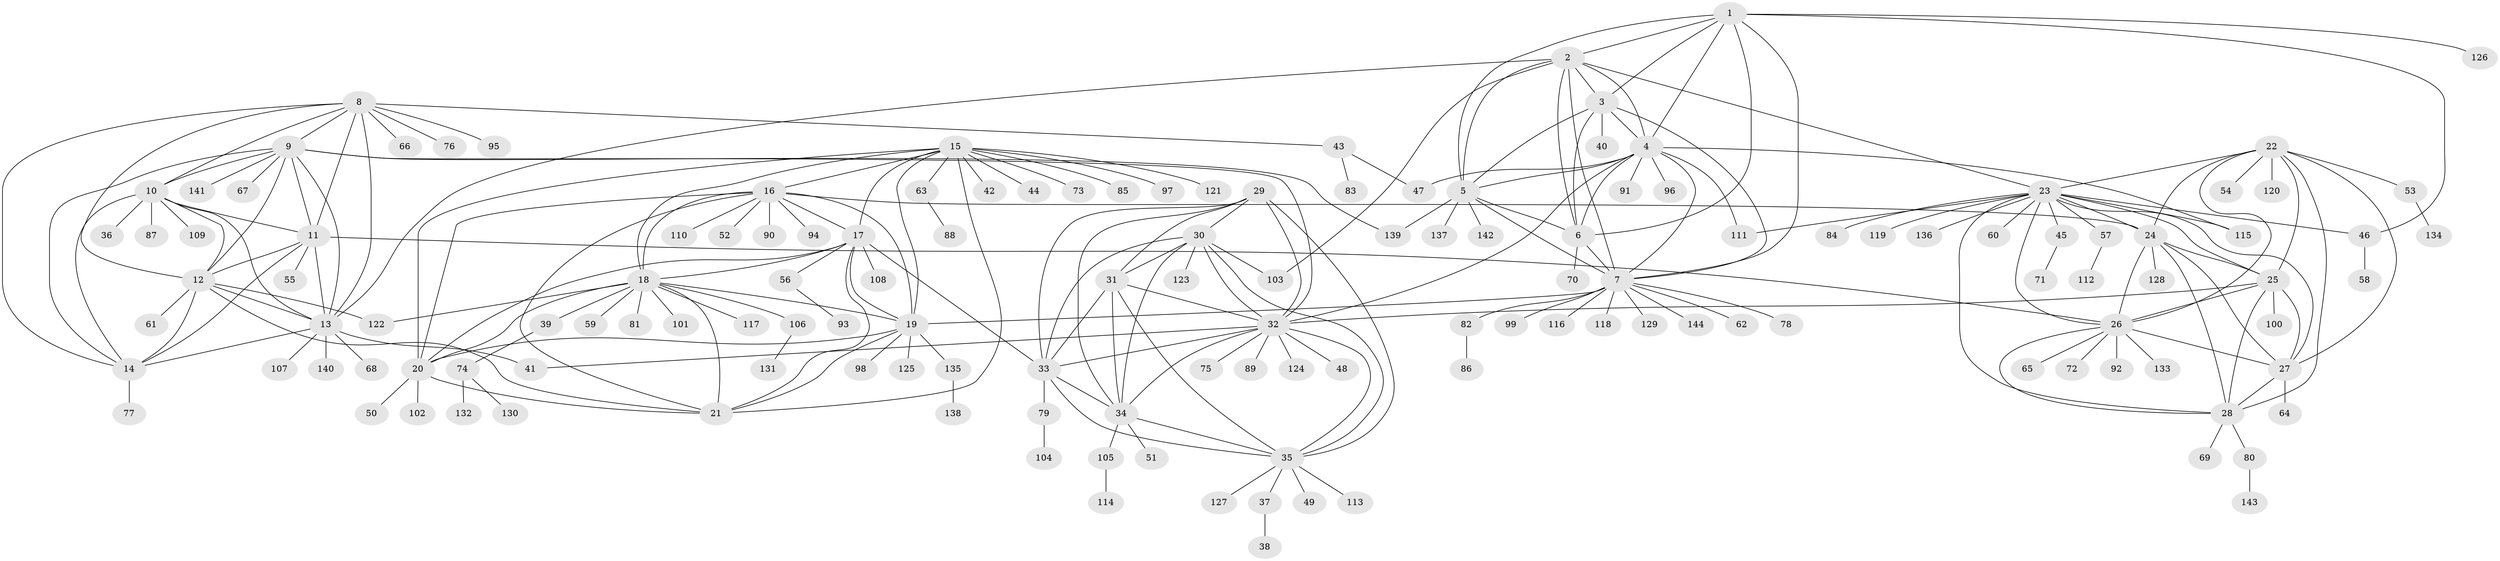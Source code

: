 // Generated by graph-tools (version 1.1) at 2025/54/03/09/25 04:54:07]
// undirected, 144 vertices, 232 edges
graph export_dot {
graph [start="1"]
  node [color=gray90,style=filled];
  1;
  2;
  3;
  4;
  5;
  6;
  7;
  8;
  9;
  10;
  11;
  12;
  13;
  14;
  15;
  16;
  17;
  18;
  19;
  20;
  21;
  22;
  23;
  24;
  25;
  26;
  27;
  28;
  29;
  30;
  31;
  32;
  33;
  34;
  35;
  36;
  37;
  38;
  39;
  40;
  41;
  42;
  43;
  44;
  45;
  46;
  47;
  48;
  49;
  50;
  51;
  52;
  53;
  54;
  55;
  56;
  57;
  58;
  59;
  60;
  61;
  62;
  63;
  64;
  65;
  66;
  67;
  68;
  69;
  70;
  71;
  72;
  73;
  74;
  75;
  76;
  77;
  78;
  79;
  80;
  81;
  82;
  83;
  84;
  85;
  86;
  87;
  88;
  89;
  90;
  91;
  92;
  93;
  94;
  95;
  96;
  97;
  98;
  99;
  100;
  101;
  102;
  103;
  104;
  105;
  106;
  107;
  108;
  109;
  110;
  111;
  112;
  113;
  114;
  115;
  116;
  117;
  118;
  119;
  120;
  121;
  122;
  123;
  124;
  125;
  126;
  127;
  128;
  129;
  130;
  131;
  132;
  133;
  134;
  135;
  136;
  137;
  138;
  139;
  140;
  141;
  142;
  143;
  144;
  1 -- 2;
  1 -- 3;
  1 -- 4;
  1 -- 5;
  1 -- 6;
  1 -- 7;
  1 -- 46;
  1 -- 126;
  2 -- 3;
  2 -- 4;
  2 -- 5;
  2 -- 6;
  2 -- 7;
  2 -- 13;
  2 -- 23;
  2 -- 103;
  3 -- 4;
  3 -- 5;
  3 -- 6;
  3 -- 7;
  3 -- 40;
  4 -- 5;
  4 -- 6;
  4 -- 7;
  4 -- 32;
  4 -- 47;
  4 -- 91;
  4 -- 96;
  4 -- 111;
  4 -- 115;
  5 -- 6;
  5 -- 7;
  5 -- 137;
  5 -- 139;
  5 -- 142;
  6 -- 7;
  6 -- 70;
  7 -- 19;
  7 -- 62;
  7 -- 78;
  7 -- 82;
  7 -- 99;
  7 -- 116;
  7 -- 118;
  7 -- 129;
  7 -- 144;
  8 -- 9;
  8 -- 10;
  8 -- 11;
  8 -- 12;
  8 -- 13;
  8 -- 14;
  8 -- 43;
  8 -- 66;
  8 -- 76;
  8 -- 95;
  9 -- 10;
  9 -- 11;
  9 -- 12;
  9 -- 13;
  9 -- 14;
  9 -- 32;
  9 -- 67;
  9 -- 139;
  9 -- 141;
  10 -- 11;
  10 -- 12;
  10 -- 13;
  10 -- 14;
  10 -- 36;
  10 -- 87;
  10 -- 109;
  11 -- 12;
  11 -- 13;
  11 -- 14;
  11 -- 26;
  11 -- 55;
  12 -- 13;
  12 -- 14;
  12 -- 21;
  12 -- 61;
  12 -- 122;
  13 -- 14;
  13 -- 41;
  13 -- 68;
  13 -- 107;
  13 -- 140;
  14 -- 77;
  15 -- 16;
  15 -- 17;
  15 -- 18;
  15 -- 19;
  15 -- 20;
  15 -- 21;
  15 -- 42;
  15 -- 44;
  15 -- 63;
  15 -- 73;
  15 -- 85;
  15 -- 97;
  15 -- 121;
  16 -- 17;
  16 -- 18;
  16 -- 19;
  16 -- 20;
  16 -- 21;
  16 -- 24;
  16 -- 52;
  16 -- 90;
  16 -- 94;
  16 -- 110;
  17 -- 18;
  17 -- 19;
  17 -- 20;
  17 -- 21;
  17 -- 33;
  17 -- 56;
  17 -- 108;
  18 -- 19;
  18 -- 20;
  18 -- 21;
  18 -- 39;
  18 -- 59;
  18 -- 81;
  18 -- 101;
  18 -- 106;
  18 -- 117;
  18 -- 122;
  19 -- 20;
  19 -- 21;
  19 -- 98;
  19 -- 125;
  19 -- 135;
  20 -- 21;
  20 -- 50;
  20 -- 102;
  22 -- 23;
  22 -- 24;
  22 -- 25;
  22 -- 26;
  22 -- 27;
  22 -- 28;
  22 -- 53;
  22 -- 54;
  22 -- 120;
  23 -- 24;
  23 -- 25;
  23 -- 26;
  23 -- 27;
  23 -- 28;
  23 -- 45;
  23 -- 46;
  23 -- 57;
  23 -- 60;
  23 -- 84;
  23 -- 111;
  23 -- 115;
  23 -- 119;
  23 -- 136;
  24 -- 25;
  24 -- 26;
  24 -- 27;
  24 -- 28;
  24 -- 128;
  25 -- 26;
  25 -- 27;
  25 -- 28;
  25 -- 32;
  25 -- 100;
  26 -- 27;
  26 -- 28;
  26 -- 65;
  26 -- 72;
  26 -- 92;
  26 -- 133;
  27 -- 28;
  27 -- 64;
  28 -- 69;
  28 -- 80;
  29 -- 30;
  29 -- 31;
  29 -- 32;
  29 -- 33;
  29 -- 34;
  29 -- 35;
  30 -- 31;
  30 -- 32;
  30 -- 33;
  30 -- 34;
  30 -- 35;
  30 -- 103;
  30 -- 123;
  31 -- 32;
  31 -- 33;
  31 -- 34;
  31 -- 35;
  32 -- 33;
  32 -- 34;
  32 -- 35;
  32 -- 41;
  32 -- 48;
  32 -- 75;
  32 -- 89;
  32 -- 124;
  33 -- 34;
  33 -- 35;
  33 -- 79;
  34 -- 35;
  34 -- 51;
  34 -- 105;
  35 -- 37;
  35 -- 49;
  35 -- 113;
  35 -- 127;
  37 -- 38;
  39 -- 74;
  43 -- 47;
  43 -- 83;
  45 -- 71;
  46 -- 58;
  53 -- 134;
  56 -- 93;
  57 -- 112;
  63 -- 88;
  74 -- 130;
  74 -- 132;
  79 -- 104;
  80 -- 143;
  82 -- 86;
  105 -- 114;
  106 -- 131;
  135 -- 138;
}
